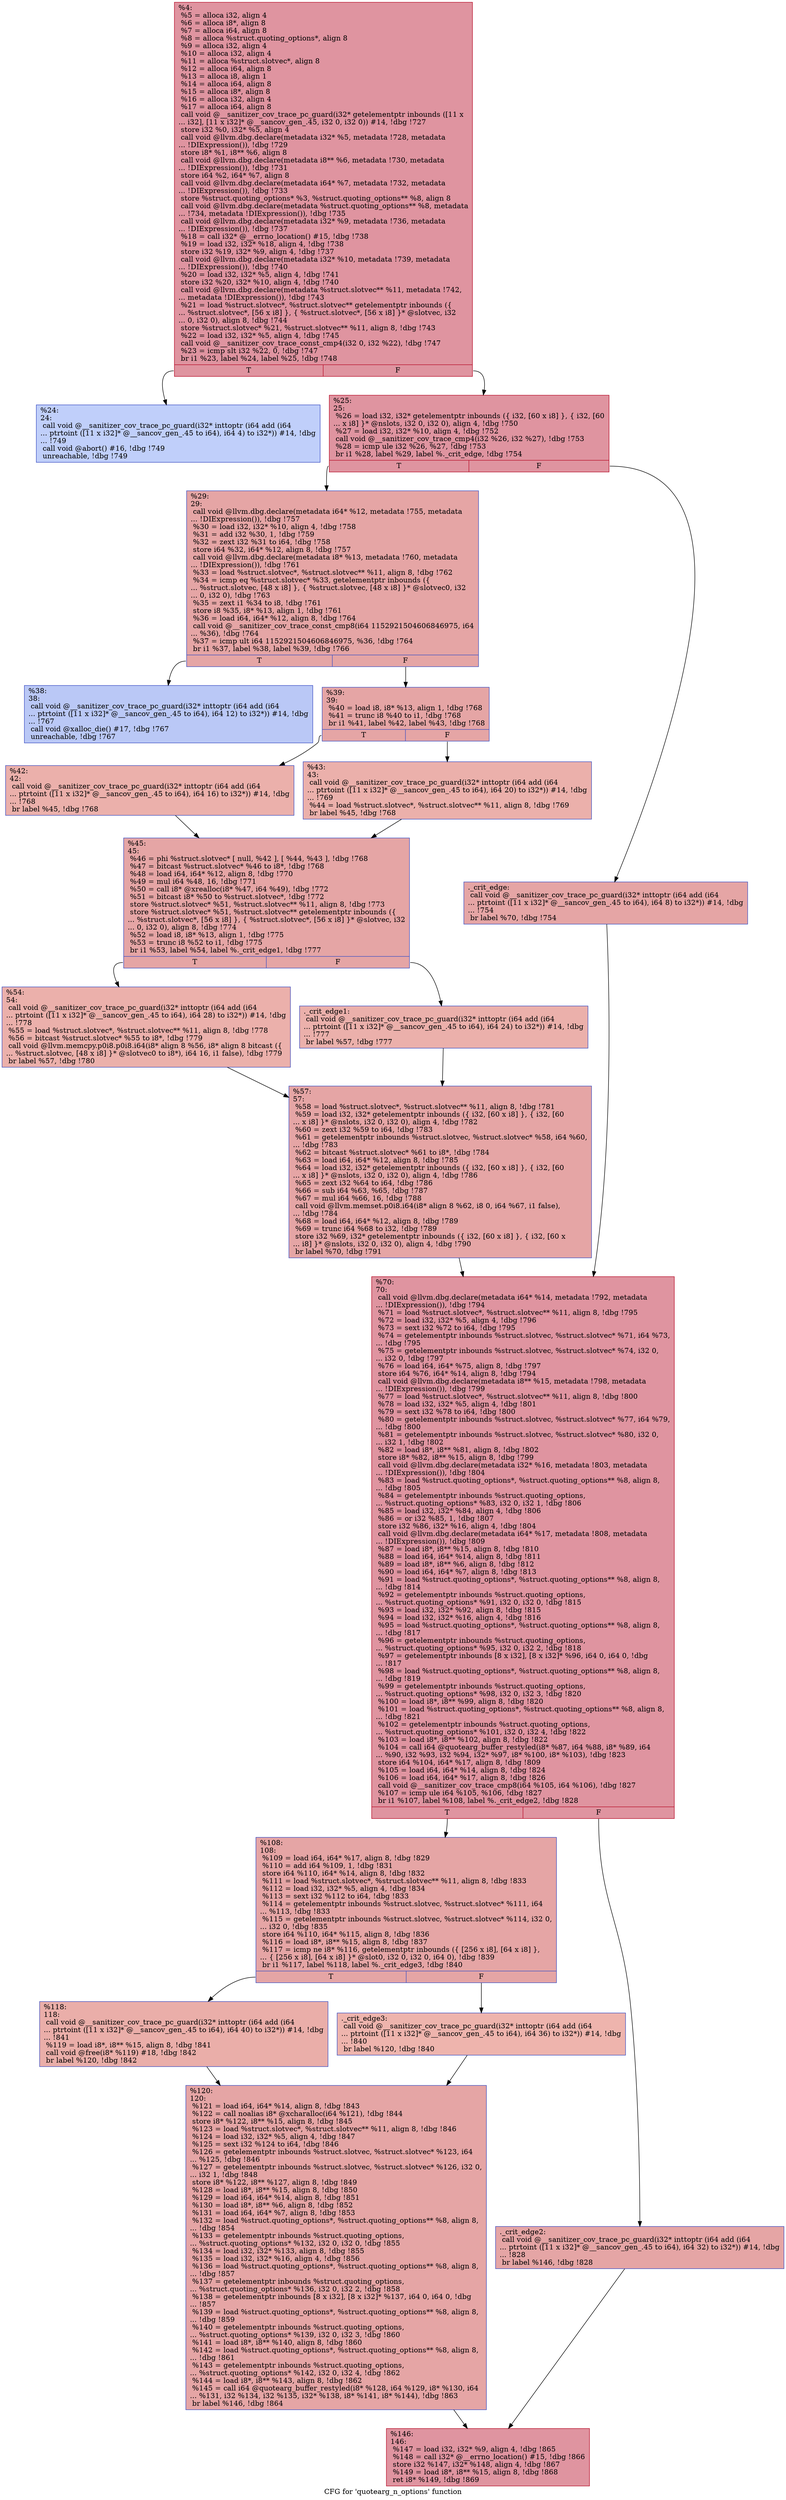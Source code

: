 digraph "CFG for 'quotearg_n_options' function" {
	label="CFG for 'quotearg_n_options' function";

	Node0x555ee501f710 [shape=record,color="#b70d28ff", style=filled, fillcolor="#b70d2870",label="{%4:\l  %5 = alloca i32, align 4\l  %6 = alloca i8*, align 8\l  %7 = alloca i64, align 8\l  %8 = alloca %struct.quoting_options*, align 8\l  %9 = alloca i32, align 4\l  %10 = alloca i32, align 4\l  %11 = alloca %struct.slotvec*, align 8\l  %12 = alloca i64, align 8\l  %13 = alloca i8, align 1\l  %14 = alloca i64, align 8\l  %15 = alloca i8*, align 8\l  %16 = alloca i32, align 4\l  %17 = alloca i64, align 8\l  call void @__sanitizer_cov_trace_pc_guard(i32* getelementptr inbounds ([11 x\l... i32], [11 x i32]* @__sancov_gen_.45, i32 0, i32 0)) #14, !dbg !727\l  store i32 %0, i32* %5, align 4\l  call void @llvm.dbg.declare(metadata i32* %5, metadata !728, metadata\l... !DIExpression()), !dbg !729\l  store i8* %1, i8** %6, align 8\l  call void @llvm.dbg.declare(metadata i8** %6, metadata !730, metadata\l... !DIExpression()), !dbg !731\l  store i64 %2, i64* %7, align 8\l  call void @llvm.dbg.declare(metadata i64* %7, metadata !732, metadata\l... !DIExpression()), !dbg !733\l  store %struct.quoting_options* %3, %struct.quoting_options** %8, align 8\l  call void @llvm.dbg.declare(metadata %struct.quoting_options** %8, metadata\l... !734, metadata !DIExpression()), !dbg !735\l  call void @llvm.dbg.declare(metadata i32* %9, metadata !736, metadata\l... !DIExpression()), !dbg !737\l  %18 = call i32* @__errno_location() #15, !dbg !738\l  %19 = load i32, i32* %18, align 4, !dbg !738\l  store i32 %19, i32* %9, align 4, !dbg !737\l  call void @llvm.dbg.declare(metadata i32* %10, metadata !739, metadata\l... !DIExpression()), !dbg !740\l  %20 = load i32, i32* %5, align 4, !dbg !741\l  store i32 %20, i32* %10, align 4, !dbg !740\l  call void @llvm.dbg.declare(metadata %struct.slotvec** %11, metadata !742,\l... metadata !DIExpression()), !dbg !743\l  %21 = load %struct.slotvec*, %struct.slotvec** getelementptr inbounds (\{\l... %struct.slotvec*, [56 x i8] \}, \{ %struct.slotvec*, [56 x i8] \}* @slotvec, i32\l... 0, i32 0), align 8, !dbg !744\l  store %struct.slotvec* %21, %struct.slotvec** %11, align 8, !dbg !743\l  %22 = load i32, i32* %5, align 4, !dbg !745\l  call void @__sanitizer_cov_trace_const_cmp4(i32 0, i32 %22), !dbg !747\l  %23 = icmp slt i32 %22, 0, !dbg !747\l  br i1 %23, label %24, label %25, !dbg !748\l|{<s0>T|<s1>F}}"];
	Node0x555ee501f710:s0 -> Node0x555ee4e6bc10;
	Node0x555ee501f710:s1 -> Node0x555ee4e6bc60;
	Node0x555ee4e6bc10 [shape=record,color="#3d50c3ff", style=filled, fillcolor="#7093f370",label="{%24:\l24:                                               \l  call void @__sanitizer_cov_trace_pc_guard(i32* inttoptr (i64 add (i64\l... ptrtoint ([11 x i32]* @__sancov_gen_.45 to i64), i64 4) to i32*)) #14, !dbg\l... !749\l  call void @abort() #16, !dbg !749\l  unreachable, !dbg !749\l}"];
	Node0x555ee4e6bc60 [shape=record,color="#b70d28ff", style=filled, fillcolor="#b70d2870",label="{%25:\l25:                                               \l  %26 = load i32, i32* getelementptr inbounds (\{ i32, [60 x i8] \}, \{ i32, [60\l... x i8] \}* @nslots, i32 0, i32 0), align 4, !dbg !750\l  %27 = load i32, i32* %10, align 4, !dbg !752\l  call void @__sanitizer_cov_trace_cmp4(i32 %26, i32 %27), !dbg !753\l  %28 = icmp ule i32 %26, %27, !dbg !753\l  br i1 %28, label %29, label %._crit_edge, !dbg !754\l|{<s0>T|<s1>F}}"];
	Node0x555ee4e6bc60:s0 -> Node0x555ee4e6bd00;
	Node0x555ee4e6bc60:s1 -> Node0x555ee4e6bcb0;
	Node0x555ee4e6bcb0 [shape=record,color="#3d50c3ff", style=filled, fillcolor="#c5333470",label="{._crit_edge:                                      \l  call void @__sanitizer_cov_trace_pc_guard(i32* inttoptr (i64 add (i64\l... ptrtoint ([11 x i32]* @__sancov_gen_.45 to i64), i64 8) to i32*)) #14, !dbg\l... !754\l  br label %70, !dbg !754\l}"];
	Node0x555ee4e6bcb0 -> Node0x555ee4e6bfd0;
	Node0x555ee4e6bd00 [shape=record,color="#3d50c3ff", style=filled, fillcolor="#c5333470",label="{%29:\l29:                                               \l  call void @llvm.dbg.declare(metadata i64* %12, metadata !755, metadata\l... !DIExpression()), !dbg !757\l  %30 = load i32, i32* %10, align 4, !dbg !758\l  %31 = add i32 %30, 1, !dbg !759\l  %32 = zext i32 %31 to i64, !dbg !758\l  store i64 %32, i64* %12, align 8, !dbg !757\l  call void @llvm.dbg.declare(metadata i8* %13, metadata !760, metadata\l... !DIExpression()), !dbg !761\l  %33 = load %struct.slotvec*, %struct.slotvec** %11, align 8, !dbg !762\l  %34 = icmp eq %struct.slotvec* %33, getelementptr inbounds (\{\l... %struct.slotvec, [48 x i8] \}, \{ %struct.slotvec, [48 x i8] \}* @slotvec0, i32\l... 0, i32 0), !dbg !763\l  %35 = zext i1 %34 to i8, !dbg !761\l  store i8 %35, i8* %13, align 1, !dbg !761\l  %36 = load i64, i64* %12, align 8, !dbg !764\l  call void @__sanitizer_cov_trace_const_cmp8(i64 1152921504606846975, i64\l... %36), !dbg !764\l  %37 = icmp ult i64 1152921504606846975, %36, !dbg !764\l  br i1 %37, label %38, label %39, !dbg !766\l|{<s0>T|<s1>F}}"];
	Node0x555ee4e6bd00:s0 -> Node0x555ee4e6bd50;
	Node0x555ee4e6bd00:s1 -> Node0x555ee4e6bda0;
	Node0x555ee4e6bd50 [shape=record,color="#3d50c3ff", style=filled, fillcolor="#6282ea70",label="{%38:\l38:                                               \l  call void @__sanitizer_cov_trace_pc_guard(i32* inttoptr (i64 add (i64\l... ptrtoint ([11 x i32]* @__sancov_gen_.45 to i64), i64 12) to i32*)) #14, !dbg\l... !767\l  call void @xalloc_die() #17, !dbg !767\l  unreachable, !dbg !767\l}"];
	Node0x555ee4e6bda0 [shape=record,color="#3d50c3ff", style=filled, fillcolor="#c5333470",label="{%39:\l39:                                               \l  %40 = load i8, i8* %13, align 1, !dbg !768\l  %41 = trunc i8 %40 to i1, !dbg !768\l  br i1 %41, label %42, label %43, !dbg !768\l|{<s0>T|<s1>F}}"];
	Node0x555ee4e6bda0:s0 -> Node0x555ee4e6bdf0;
	Node0x555ee4e6bda0:s1 -> Node0x555ee4e6be40;
	Node0x555ee4e6bdf0 [shape=record,color="#3d50c3ff", style=filled, fillcolor="#d24b4070",label="{%42:\l42:                                               \l  call void @__sanitizer_cov_trace_pc_guard(i32* inttoptr (i64 add (i64\l... ptrtoint ([11 x i32]* @__sancov_gen_.45 to i64), i64 16) to i32*)) #14, !dbg\l... !768\l  br label %45, !dbg !768\l}"];
	Node0x555ee4e6bdf0 -> Node0x555ee4e6be90;
	Node0x555ee4e6be40 [shape=record,color="#3d50c3ff", style=filled, fillcolor="#d24b4070",label="{%43:\l43:                                               \l  call void @__sanitizer_cov_trace_pc_guard(i32* inttoptr (i64 add (i64\l... ptrtoint ([11 x i32]* @__sancov_gen_.45 to i64), i64 20) to i32*)) #14, !dbg\l... !769\l  %44 = load %struct.slotvec*, %struct.slotvec** %11, align 8, !dbg !769\l  br label %45, !dbg !768\l}"];
	Node0x555ee4e6be40 -> Node0x555ee4e6be90;
	Node0x555ee4e6be90 [shape=record,color="#3d50c3ff", style=filled, fillcolor="#c5333470",label="{%45:\l45:                                               \l  %46 = phi %struct.slotvec* [ null, %42 ], [ %44, %43 ], !dbg !768\l  %47 = bitcast %struct.slotvec* %46 to i8*, !dbg !768\l  %48 = load i64, i64* %12, align 8, !dbg !770\l  %49 = mul i64 %48, 16, !dbg !771\l  %50 = call i8* @xrealloc(i8* %47, i64 %49), !dbg !772\l  %51 = bitcast i8* %50 to %struct.slotvec*, !dbg !772\l  store %struct.slotvec* %51, %struct.slotvec** %11, align 8, !dbg !773\l  store %struct.slotvec* %51, %struct.slotvec** getelementptr inbounds (\{\l... %struct.slotvec*, [56 x i8] \}, \{ %struct.slotvec*, [56 x i8] \}* @slotvec, i32\l... 0, i32 0), align 8, !dbg !774\l  %52 = load i8, i8* %13, align 1, !dbg !775\l  %53 = trunc i8 %52 to i1, !dbg !775\l  br i1 %53, label %54, label %._crit_edge1, !dbg !777\l|{<s0>T|<s1>F}}"];
	Node0x555ee4e6be90:s0 -> Node0x555ee4e6bf30;
	Node0x555ee4e6be90:s1 -> Node0x555ee4e6bee0;
	Node0x555ee4e6bee0 [shape=record,color="#3d50c3ff", style=filled, fillcolor="#d24b4070",label="{._crit_edge1:                                     \l  call void @__sanitizer_cov_trace_pc_guard(i32* inttoptr (i64 add (i64\l... ptrtoint ([11 x i32]* @__sancov_gen_.45 to i64), i64 24) to i32*)) #14, !dbg\l... !777\l  br label %57, !dbg !777\l}"];
	Node0x555ee4e6bee0 -> Node0x555ee4e6bf80;
	Node0x555ee4e6bf30 [shape=record,color="#3d50c3ff", style=filled, fillcolor="#d24b4070",label="{%54:\l54:                                               \l  call void @__sanitizer_cov_trace_pc_guard(i32* inttoptr (i64 add (i64\l... ptrtoint ([11 x i32]* @__sancov_gen_.45 to i64), i64 28) to i32*)) #14, !dbg\l... !778\l  %55 = load %struct.slotvec*, %struct.slotvec** %11, align 8, !dbg !778\l  %56 = bitcast %struct.slotvec* %55 to i8*, !dbg !779\l  call void @llvm.memcpy.p0i8.p0i8.i64(i8* align 8 %56, i8* align 8 bitcast (\{\l... %struct.slotvec, [48 x i8] \}* @slotvec0 to i8*), i64 16, i1 false), !dbg !779\l  br label %57, !dbg !780\l}"];
	Node0x555ee4e6bf30 -> Node0x555ee4e6bf80;
	Node0x555ee4e6bf80 [shape=record,color="#3d50c3ff", style=filled, fillcolor="#c5333470",label="{%57:\l57:                                               \l  %58 = load %struct.slotvec*, %struct.slotvec** %11, align 8, !dbg !781\l  %59 = load i32, i32* getelementptr inbounds (\{ i32, [60 x i8] \}, \{ i32, [60\l... x i8] \}* @nslots, i32 0, i32 0), align 4, !dbg !782\l  %60 = zext i32 %59 to i64, !dbg !783\l  %61 = getelementptr inbounds %struct.slotvec, %struct.slotvec* %58, i64 %60,\l... !dbg !783\l  %62 = bitcast %struct.slotvec* %61 to i8*, !dbg !784\l  %63 = load i64, i64* %12, align 8, !dbg !785\l  %64 = load i32, i32* getelementptr inbounds (\{ i32, [60 x i8] \}, \{ i32, [60\l... x i8] \}* @nslots, i32 0, i32 0), align 4, !dbg !786\l  %65 = zext i32 %64 to i64, !dbg !786\l  %66 = sub i64 %63, %65, !dbg !787\l  %67 = mul i64 %66, 16, !dbg !788\l  call void @llvm.memset.p0i8.i64(i8* align 8 %62, i8 0, i64 %67, i1 false),\l... !dbg !784\l  %68 = load i64, i64* %12, align 8, !dbg !789\l  %69 = trunc i64 %68 to i32, !dbg !789\l  store i32 %69, i32* getelementptr inbounds (\{ i32, [60 x i8] \}, \{ i32, [60 x\l... i8] \}* @nslots, i32 0, i32 0), align 4, !dbg !790\l  br label %70, !dbg !791\l}"];
	Node0x555ee4e6bf80 -> Node0x555ee4e6bfd0;
	Node0x555ee4e6bfd0 [shape=record,color="#b70d28ff", style=filled, fillcolor="#b70d2870",label="{%70:\l70:                                               \l  call void @llvm.dbg.declare(metadata i64* %14, metadata !792, metadata\l... !DIExpression()), !dbg !794\l  %71 = load %struct.slotvec*, %struct.slotvec** %11, align 8, !dbg !795\l  %72 = load i32, i32* %5, align 4, !dbg !796\l  %73 = sext i32 %72 to i64, !dbg !795\l  %74 = getelementptr inbounds %struct.slotvec, %struct.slotvec* %71, i64 %73,\l... !dbg !795\l  %75 = getelementptr inbounds %struct.slotvec, %struct.slotvec* %74, i32 0,\l... i32 0, !dbg !797\l  %76 = load i64, i64* %75, align 8, !dbg !797\l  store i64 %76, i64* %14, align 8, !dbg !794\l  call void @llvm.dbg.declare(metadata i8** %15, metadata !798, metadata\l... !DIExpression()), !dbg !799\l  %77 = load %struct.slotvec*, %struct.slotvec** %11, align 8, !dbg !800\l  %78 = load i32, i32* %5, align 4, !dbg !801\l  %79 = sext i32 %78 to i64, !dbg !800\l  %80 = getelementptr inbounds %struct.slotvec, %struct.slotvec* %77, i64 %79,\l... !dbg !800\l  %81 = getelementptr inbounds %struct.slotvec, %struct.slotvec* %80, i32 0,\l... i32 1, !dbg !802\l  %82 = load i8*, i8** %81, align 8, !dbg !802\l  store i8* %82, i8** %15, align 8, !dbg !799\l  call void @llvm.dbg.declare(metadata i32* %16, metadata !803, metadata\l... !DIExpression()), !dbg !804\l  %83 = load %struct.quoting_options*, %struct.quoting_options** %8, align 8,\l... !dbg !805\l  %84 = getelementptr inbounds %struct.quoting_options,\l... %struct.quoting_options* %83, i32 0, i32 1, !dbg !806\l  %85 = load i32, i32* %84, align 4, !dbg !806\l  %86 = or i32 %85, 1, !dbg !807\l  store i32 %86, i32* %16, align 4, !dbg !804\l  call void @llvm.dbg.declare(metadata i64* %17, metadata !808, metadata\l... !DIExpression()), !dbg !809\l  %87 = load i8*, i8** %15, align 8, !dbg !810\l  %88 = load i64, i64* %14, align 8, !dbg !811\l  %89 = load i8*, i8** %6, align 8, !dbg !812\l  %90 = load i64, i64* %7, align 8, !dbg !813\l  %91 = load %struct.quoting_options*, %struct.quoting_options** %8, align 8,\l... !dbg !814\l  %92 = getelementptr inbounds %struct.quoting_options,\l... %struct.quoting_options* %91, i32 0, i32 0, !dbg !815\l  %93 = load i32, i32* %92, align 8, !dbg !815\l  %94 = load i32, i32* %16, align 4, !dbg !816\l  %95 = load %struct.quoting_options*, %struct.quoting_options** %8, align 8,\l... !dbg !817\l  %96 = getelementptr inbounds %struct.quoting_options,\l... %struct.quoting_options* %95, i32 0, i32 2, !dbg !818\l  %97 = getelementptr inbounds [8 x i32], [8 x i32]* %96, i64 0, i64 0, !dbg\l... !817\l  %98 = load %struct.quoting_options*, %struct.quoting_options** %8, align 8,\l... !dbg !819\l  %99 = getelementptr inbounds %struct.quoting_options,\l... %struct.quoting_options* %98, i32 0, i32 3, !dbg !820\l  %100 = load i8*, i8** %99, align 8, !dbg !820\l  %101 = load %struct.quoting_options*, %struct.quoting_options** %8, align 8,\l... !dbg !821\l  %102 = getelementptr inbounds %struct.quoting_options,\l... %struct.quoting_options* %101, i32 0, i32 4, !dbg !822\l  %103 = load i8*, i8** %102, align 8, !dbg !822\l  %104 = call i64 @quotearg_buffer_restyled(i8* %87, i64 %88, i8* %89, i64\l... %90, i32 %93, i32 %94, i32* %97, i8* %100, i8* %103), !dbg !823\l  store i64 %104, i64* %17, align 8, !dbg !809\l  %105 = load i64, i64* %14, align 8, !dbg !824\l  %106 = load i64, i64* %17, align 8, !dbg !826\l  call void @__sanitizer_cov_trace_cmp8(i64 %105, i64 %106), !dbg !827\l  %107 = icmp ule i64 %105, %106, !dbg !827\l  br i1 %107, label %108, label %._crit_edge2, !dbg !828\l|{<s0>T|<s1>F}}"];
	Node0x555ee4e6bfd0:s0 -> Node0x555ee4e6c070;
	Node0x555ee4e6bfd0:s1 -> Node0x555ee4e6c020;
	Node0x555ee4e6c020 [shape=record,color="#3d50c3ff", style=filled, fillcolor="#c5333470",label="{._crit_edge2:                                     \l  call void @__sanitizer_cov_trace_pc_guard(i32* inttoptr (i64 add (i64\l... ptrtoint ([11 x i32]* @__sancov_gen_.45 to i64), i64 32) to i32*)) #14, !dbg\l... !828\l  br label %146, !dbg !828\l}"];
	Node0x555ee4e6c020 -> Node0x555ee4e6c1b0;
	Node0x555ee4e6c070 [shape=record,color="#3d50c3ff", style=filled, fillcolor="#c5333470",label="{%108:\l108:                                              \l  %109 = load i64, i64* %17, align 8, !dbg !829\l  %110 = add i64 %109, 1, !dbg !831\l  store i64 %110, i64* %14, align 8, !dbg !832\l  %111 = load %struct.slotvec*, %struct.slotvec** %11, align 8, !dbg !833\l  %112 = load i32, i32* %5, align 4, !dbg !834\l  %113 = sext i32 %112 to i64, !dbg !833\l  %114 = getelementptr inbounds %struct.slotvec, %struct.slotvec* %111, i64\l... %113, !dbg !833\l  %115 = getelementptr inbounds %struct.slotvec, %struct.slotvec* %114, i32 0,\l... i32 0, !dbg !835\l  store i64 %110, i64* %115, align 8, !dbg !836\l  %116 = load i8*, i8** %15, align 8, !dbg !837\l  %117 = icmp ne i8* %116, getelementptr inbounds (\{ [256 x i8], [64 x i8] \},\l... \{ [256 x i8], [64 x i8] \}* @slot0, i32 0, i32 0, i64 0), !dbg !839\l  br i1 %117, label %118, label %._crit_edge3, !dbg !840\l|{<s0>T|<s1>F}}"];
	Node0x555ee4e6c070:s0 -> Node0x555ee4e6c110;
	Node0x555ee4e6c070:s1 -> Node0x555ee4e6c0c0;
	Node0x555ee4e6c0c0 [shape=record,color="#3d50c3ff", style=filled, fillcolor="#d8564670",label="{._crit_edge3:                                     \l  call void @__sanitizer_cov_trace_pc_guard(i32* inttoptr (i64 add (i64\l... ptrtoint ([11 x i32]* @__sancov_gen_.45 to i64), i64 36) to i32*)) #14, !dbg\l... !840\l  br label %120, !dbg !840\l}"];
	Node0x555ee4e6c0c0 -> Node0x555ee4e6c160;
	Node0x555ee4e6c110 [shape=record,color="#3d50c3ff", style=filled, fillcolor="#d0473d70",label="{%118:\l118:                                              \l  call void @__sanitizer_cov_trace_pc_guard(i32* inttoptr (i64 add (i64\l... ptrtoint ([11 x i32]* @__sancov_gen_.45 to i64), i64 40) to i32*)) #14, !dbg\l... !841\l  %119 = load i8*, i8** %15, align 8, !dbg !841\l  call void @free(i8* %119) #18, !dbg !842\l  br label %120, !dbg !842\l}"];
	Node0x555ee4e6c110 -> Node0x555ee4e6c160;
	Node0x555ee4e6c160 [shape=record,color="#3d50c3ff", style=filled, fillcolor="#c5333470",label="{%120:\l120:                                              \l  %121 = load i64, i64* %14, align 8, !dbg !843\l  %122 = call noalias i8* @xcharalloc(i64 %121), !dbg !844\l  store i8* %122, i8** %15, align 8, !dbg !845\l  %123 = load %struct.slotvec*, %struct.slotvec** %11, align 8, !dbg !846\l  %124 = load i32, i32* %5, align 4, !dbg !847\l  %125 = sext i32 %124 to i64, !dbg !846\l  %126 = getelementptr inbounds %struct.slotvec, %struct.slotvec* %123, i64\l... %125, !dbg !846\l  %127 = getelementptr inbounds %struct.slotvec, %struct.slotvec* %126, i32 0,\l... i32 1, !dbg !848\l  store i8* %122, i8** %127, align 8, !dbg !849\l  %128 = load i8*, i8** %15, align 8, !dbg !850\l  %129 = load i64, i64* %14, align 8, !dbg !851\l  %130 = load i8*, i8** %6, align 8, !dbg !852\l  %131 = load i64, i64* %7, align 8, !dbg !853\l  %132 = load %struct.quoting_options*, %struct.quoting_options** %8, align 8,\l... !dbg !854\l  %133 = getelementptr inbounds %struct.quoting_options,\l... %struct.quoting_options* %132, i32 0, i32 0, !dbg !855\l  %134 = load i32, i32* %133, align 8, !dbg !855\l  %135 = load i32, i32* %16, align 4, !dbg !856\l  %136 = load %struct.quoting_options*, %struct.quoting_options** %8, align 8,\l... !dbg !857\l  %137 = getelementptr inbounds %struct.quoting_options,\l... %struct.quoting_options* %136, i32 0, i32 2, !dbg !858\l  %138 = getelementptr inbounds [8 x i32], [8 x i32]* %137, i64 0, i64 0, !dbg\l... !857\l  %139 = load %struct.quoting_options*, %struct.quoting_options** %8, align 8,\l... !dbg !859\l  %140 = getelementptr inbounds %struct.quoting_options,\l... %struct.quoting_options* %139, i32 0, i32 3, !dbg !860\l  %141 = load i8*, i8** %140, align 8, !dbg !860\l  %142 = load %struct.quoting_options*, %struct.quoting_options** %8, align 8,\l... !dbg !861\l  %143 = getelementptr inbounds %struct.quoting_options,\l... %struct.quoting_options* %142, i32 0, i32 4, !dbg !862\l  %144 = load i8*, i8** %143, align 8, !dbg !862\l  %145 = call i64 @quotearg_buffer_restyled(i8* %128, i64 %129, i8* %130, i64\l... %131, i32 %134, i32 %135, i32* %138, i8* %141, i8* %144), !dbg !863\l  br label %146, !dbg !864\l}"];
	Node0x555ee4e6c160 -> Node0x555ee4e6c1b0;
	Node0x555ee4e6c1b0 [shape=record,color="#b70d28ff", style=filled, fillcolor="#b70d2870",label="{%146:\l146:                                              \l  %147 = load i32, i32* %9, align 4, !dbg !865\l  %148 = call i32* @__errno_location() #15, !dbg !866\l  store i32 %147, i32* %148, align 4, !dbg !867\l  %149 = load i8*, i8** %15, align 8, !dbg !868\l  ret i8* %149, !dbg !869\l}"];
}
